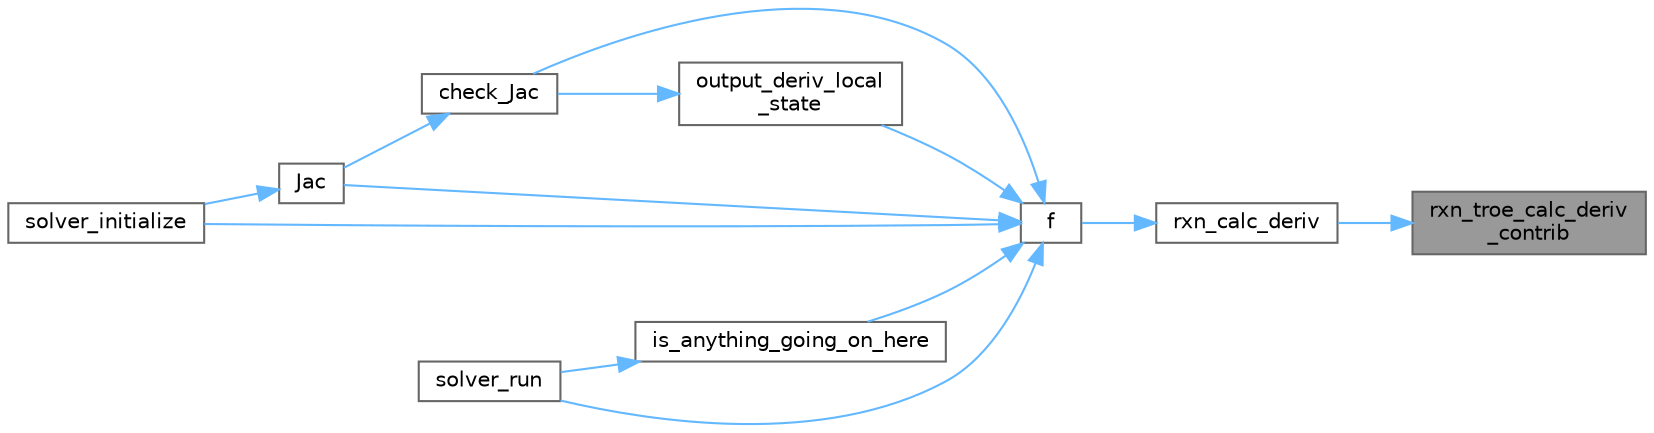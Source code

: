 digraph "rxn_troe_calc_deriv_contrib"
{
 // LATEX_PDF_SIZE
  bgcolor="transparent";
  edge [fontname=Helvetica,fontsize=10,labelfontname=Helvetica,labelfontsize=10];
  node [fontname=Helvetica,fontsize=10,shape=box,height=0.2,width=0.4];
  rankdir="RL";
  Node1 [label="rxn_troe_calc_deriv\l_contrib",height=0.2,width=0.4,color="gray40", fillcolor="grey60", style="filled", fontcolor="black",tooltip="Calculate contributions to the time derivative  from this reaction."];
  Node1 -> Node2 [dir="back",color="steelblue1",style="solid"];
  Node2 [label="rxn_calc_deriv",height=0.2,width=0.4,color="grey40", fillcolor="white", style="filled",URL="$rxn__solver_8c.html#af014568140c63dfab9ea1c92b056e3b8",tooltip="Calculate the time derivative ."];
  Node2 -> Node3 [dir="back",color="steelblue1",style="solid"];
  Node3 [label="f",height=0.2,width=0.4,color="grey40", fillcolor="white", style="filled",URL="$camp__solver_8c.html#ac55302bc18db0d68d78f543aad6a16c4",tooltip="Compute the time derivative f(t,y)"];
  Node3 -> Node4 [dir="back",color="steelblue1",style="solid"];
  Node4 [label="check_Jac",height=0.2,width=0.4,color="grey40", fillcolor="white", style="filled",URL="$camp__solver_8c.html#ad45be595da1a1d6fd40179d9743a9a65",tooltip="Check a Jacobian for accuracy."];
  Node4 -> Node5 [dir="back",color="steelblue1",style="solid"];
  Node5 [label="Jac",height=0.2,width=0.4,color="grey40", fillcolor="white", style="filled",URL="$camp__solver_8c.html#a13451d507558a61a2353adfed58db468",tooltip="Compute the Jacobian."];
  Node5 -> Node6 [dir="back",color="steelblue1",style="solid"];
  Node6 [label="solver_initialize",height=0.2,width=0.4,color="grey40", fillcolor="white", style="filled",URL="$camp__solver_8c.html#a599ffdef916b139a1690bfd41aa386b6",tooltip="Solver initialization."];
  Node3 -> Node7 [dir="back",color="steelblue1",style="solid"];
  Node7 [label="is_anything_going_on_here",height=0.2,width=0.4,color="grey40", fillcolor="white", style="filled",URL="$camp__solver_8c.html#a51bc2a16028d4c72dd39669c31f6fc17",tooltip="Determine if there is anything to solve."];
  Node7 -> Node8 [dir="back",color="steelblue1",style="solid"];
  Node8 [label="solver_run",height=0.2,width=0.4,color="grey40", fillcolor="white", style="filled",URL="$camp__solver_8c.html#afc5ec8680b419e7ab49530d53a76cee4",tooltip="Solve for a given timestep."];
  Node3 -> Node5 [dir="back",color="steelblue1",style="solid"];
  Node3 -> Node9 [dir="back",color="steelblue1",style="solid"];
  Node9 [label="output_deriv_local\l_state",height=0.2,width=0.4,color="grey40", fillcolor="white", style="filled",URL="$camp__debug_8h.html#a0352ebf153678772ffbeb405834c141d",tooltip="Evaluate the derivative and Jacobian near a given state for a specified species."];
  Node9 -> Node4 [dir="back",color="steelblue1",style="solid"];
  Node3 -> Node6 [dir="back",color="steelblue1",style="solid"];
  Node3 -> Node8 [dir="back",color="steelblue1",style="solid"];
}

